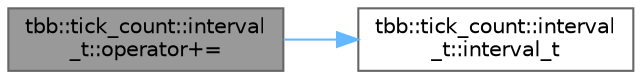 digraph "tbb::tick_count::interval_t::operator+="
{
 // LATEX_PDF_SIZE
  bgcolor="transparent";
  edge [fontname=Helvetica,fontsize=10,labelfontname=Helvetica,labelfontsize=10];
  node [fontname=Helvetica,fontsize=10,shape=box,height=0.2,width=0.4];
  rankdir="LR";
  Node1 [id="Node000001",label="tbb::tick_count::interval\l_t::operator+=",height=0.2,width=0.4,color="gray40", fillcolor="grey60", style="filled", fontcolor="black",tooltip="Accumulation operator"];
  Node1 -> Node2 [id="edge2_Node000001_Node000002",color="steelblue1",style="solid",tooltip=" "];
  Node2 [id="Node000002",label="tbb::tick_count::interval\l_t::interval_t",height=0.2,width=0.4,color="grey40", fillcolor="white", style="filled",URL="$classtbb_1_1tick__count_1_1interval__t.html#a73139d0708e1ea127276492ed3fa55dd",tooltip=" "];
}
